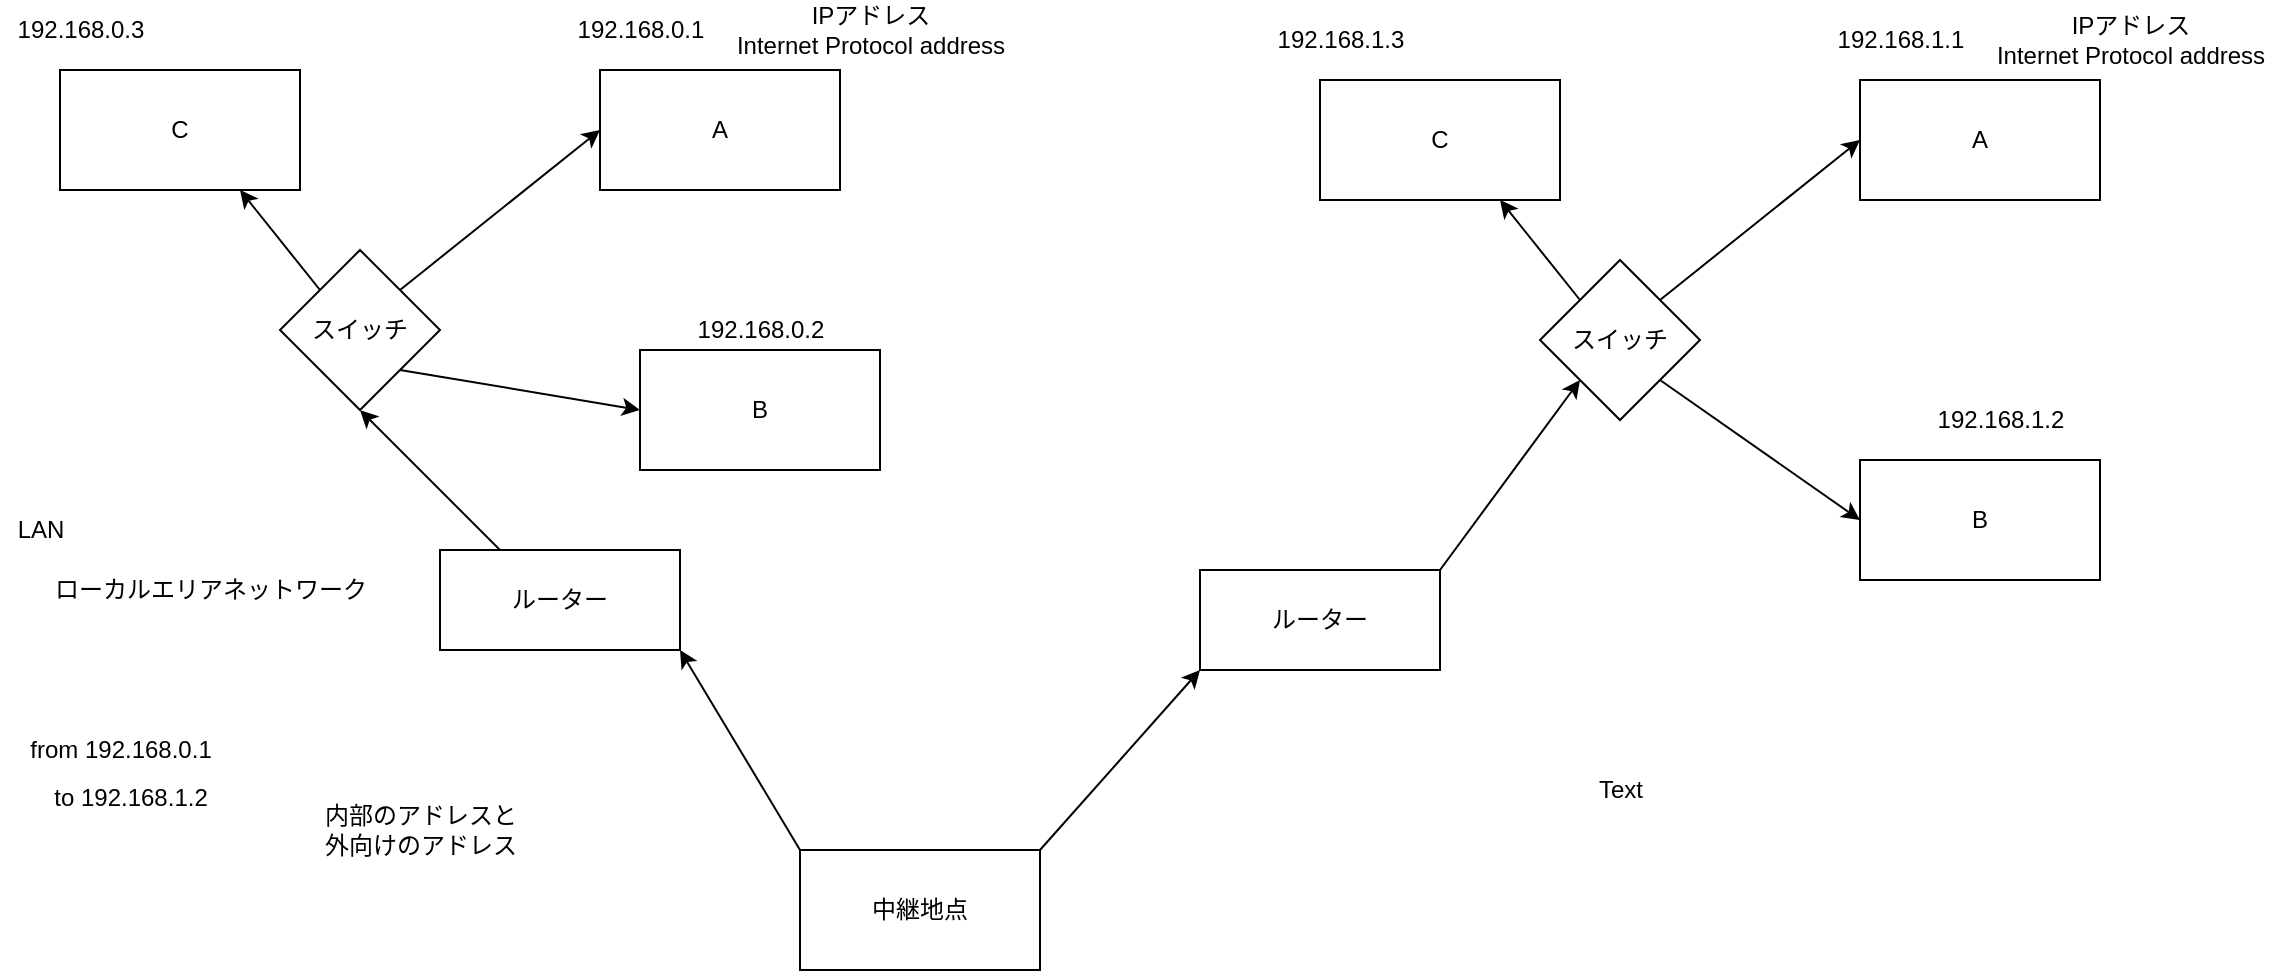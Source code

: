 <mxfile>
    <diagram id="IwELg7WgYm3GTRIDJ-Fi" name="ページ1">
        <mxGraphModel dx="1102" dy="814" grid="1" gridSize="10" guides="1" tooltips="1" connect="1" arrows="1" fold="1" page="1" pageScale="1" pageWidth="1169" pageHeight="827" math="0" shadow="0">
            <root>
                <mxCell id="0"/>
                <mxCell id="1" parent="0"/>
                <mxCell id="3" value="C&lt;br&gt;" style="whiteSpace=wrap;html=1;" vertex="1" parent="1">
                    <mxGeometry x="30" y="40" width="120" height="60" as="geometry"/>
                </mxCell>
                <mxCell id="4" value="A" style="whiteSpace=wrap;html=1;" vertex="1" parent="1">
                    <mxGeometry x="300" y="40" width="120" height="60" as="geometry"/>
                </mxCell>
                <mxCell id="5" value="B" style="whiteSpace=wrap;html=1;" vertex="1" parent="1">
                    <mxGeometry x="320" y="180" width="120" height="60" as="geometry"/>
                </mxCell>
                <mxCell id="8" value="192.168.0.1" style="text;html=1;align=center;verticalAlign=middle;resizable=0;points=[];autosize=1;strokeColor=none;" vertex="1" parent="1">
                    <mxGeometry x="280" y="10" width="80" height="20" as="geometry"/>
                </mxCell>
                <mxCell id="9" value="IPアドレス&lt;br&gt;Internet Protocol address" style="text;html=1;align=center;verticalAlign=middle;resizable=0;points=[];autosize=1;strokeColor=none;" vertex="1" parent="1">
                    <mxGeometry x="360" y="5" width="150" height="30" as="geometry"/>
                </mxCell>
                <mxCell id="12" style="edgeStyle=none;html=1;exitX=0;exitY=0;exitDx=0;exitDy=0;entryX=0.75;entryY=1;entryDx=0;entryDy=0;" edge="1" parent="1" source="10" target="3">
                    <mxGeometry relative="1" as="geometry"/>
                </mxCell>
                <mxCell id="13" style="edgeStyle=none;html=1;exitX=1;exitY=0;exitDx=0;exitDy=0;entryX=0;entryY=0.5;entryDx=0;entryDy=0;" edge="1" parent="1" source="10" target="4">
                    <mxGeometry relative="1" as="geometry"/>
                </mxCell>
                <mxCell id="14" style="edgeStyle=none;html=1;exitX=1;exitY=1;exitDx=0;exitDy=0;entryX=0;entryY=0.5;entryDx=0;entryDy=0;" edge="1" parent="1" source="10" target="5">
                    <mxGeometry relative="1" as="geometry"/>
                </mxCell>
                <mxCell id="10" value="スイッチ" style="rhombus;whiteSpace=wrap;html=1;" vertex="1" parent="1">
                    <mxGeometry x="140" y="130" width="80" height="80" as="geometry"/>
                </mxCell>
                <mxCell id="11" value="192.168.0.3" style="text;html=1;align=center;verticalAlign=middle;resizable=0;points=[];autosize=1;strokeColor=none;" vertex="1" parent="1">
                    <mxGeometry y="10" width="80" height="20" as="geometry"/>
                </mxCell>
                <mxCell id="15" value="192.168.0.2" style="text;html=1;align=center;verticalAlign=middle;resizable=0;points=[];autosize=1;strokeColor=none;" vertex="1" parent="1">
                    <mxGeometry x="340" y="160" width="80" height="20" as="geometry"/>
                </mxCell>
                <mxCell id="16" value="LAN" style="text;html=1;align=center;verticalAlign=middle;resizable=0;points=[];autosize=1;strokeColor=none;" vertex="1" parent="1">
                    <mxGeometry y="260" width="40" height="20" as="geometry"/>
                </mxCell>
                <mxCell id="17" value="ローカルエリアネットワーク" style="text;html=1;align=center;verticalAlign=middle;resizable=0;points=[];autosize=1;strokeColor=none;" vertex="1" parent="1">
                    <mxGeometry x="20" y="290" width="170" height="20" as="geometry"/>
                </mxCell>
                <mxCell id="18" value="C&lt;br&gt;" style="whiteSpace=wrap;html=1;" vertex="1" parent="1">
                    <mxGeometry x="660" y="45" width="120" height="60" as="geometry"/>
                </mxCell>
                <mxCell id="19" value="A" style="whiteSpace=wrap;html=1;" vertex="1" parent="1">
                    <mxGeometry x="930" y="45" width="120" height="60" as="geometry"/>
                </mxCell>
                <mxCell id="20" value="B" style="whiteSpace=wrap;html=1;" vertex="1" parent="1">
                    <mxGeometry x="930" y="235" width="120" height="60" as="geometry"/>
                </mxCell>
                <mxCell id="21" value="192.168.1.1" style="text;html=1;align=center;verticalAlign=middle;resizable=0;points=[];autosize=1;strokeColor=none;" vertex="1" parent="1">
                    <mxGeometry x="910" y="15" width="80" height="20" as="geometry"/>
                </mxCell>
                <mxCell id="22" value="IPアドレス&lt;br&gt;Internet Protocol address" style="text;html=1;align=center;verticalAlign=middle;resizable=0;points=[];autosize=1;strokeColor=none;" vertex="1" parent="1">
                    <mxGeometry x="990" y="10" width="150" height="30" as="geometry"/>
                </mxCell>
                <mxCell id="23" style="edgeStyle=none;html=1;exitX=0;exitY=0;exitDx=0;exitDy=0;entryX=0.75;entryY=1;entryDx=0;entryDy=0;" edge="1" source="26" target="18" parent="1">
                    <mxGeometry relative="1" as="geometry"/>
                </mxCell>
                <mxCell id="24" style="edgeStyle=none;html=1;exitX=1;exitY=0;exitDx=0;exitDy=0;entryX=0;entryY=0.5;entryDx=0;entryDy=0;" edge="1" source="26" target="19" parent="1">
                    <mxGeometry relative="1" as="geometry"/>
                </mxCell>
                <mxCell id="25" style="edgeStyle=none;html=1;exitX=1;exitY=1;exitDx=0;exitDy=0;entryX=0;entryY=0.5;entryDx=0;entryDy=0;" edge="1" source="26" target="20" parent="1">
                    <mxGeometry relative="1" as="geometry"/>
                </mxCell>
                <mxCell id="26" value="スイッチ" style="rhombus;whiteSpace=wrap;html=1;" vertex="1" parent="1">
                    <mxGeometry x="770" y="135" width="80" height="80" as="geometry"/>
                </mxCell>
                <mxCell id="27" value="192.168.1.3" style="text;html=1;align=center;verticalAlign=middle;resizable=0;points=[];autosize=1;strokeColor=none;" vertex="1" parent="1">
                    <mxGeometry x="630" y="15" width="80" height="20" as="geometry"/>
                </mxCell>
                <mxCell id="28" value="192.168.1.2" style="text;html=1;align=center;verticalAlign=middle;resizable=0;points=[];autosize=1;strokeColor=none;" vertex="1" parent="1">
                    <mxGeometry x="960" y="205" width="80" height="20" as="geometry"/>
                </mxCell>
                <mxCell id="32" style="edgeStyle=none;html=1;exitX=0.25;exitY=0;exitDx=0;exitDy=0;entryX=0.5;entryY=1;entryDx=0;entryDy=0;" edge="1" parent="1" source="31" target="10">
                    <mxGeometry relative="1" as="geometry"/>
                </mxCell>
                <mxCell id="31" value="ルーター" style="whiteSpace=wrap;html=1;" vertex="1" parent="1">
                    <mxGeometry x="220" y="280" width="120" height="50" as="geometry"/>
                </mxCell>
                <mxCell id="34" style="edgeStyle=none;html=1;exitX=1;exitY=0;exitDx=0;exitDy=0;entryX=0;entryY=1;entryDx=0;entryDy=0;" edge="1" parent="1" source="33" target="26">
                    <mxGeometry relative="1" as="geometry"/>
                </mxCell>
                <mxCell id="33" value="ルーター" style="whiteSpace=wrap;html=1;" vertex="1" parent="1">
                    <mxGeometry x="600" y="290" width="120" height="50" as="geometry"/>
                </mxCell>
                <mxCell id="36" style="edgeStyle=none;html=1;exitX=1;exitY=0;exitDx=0;exitDy=0;entryX=0;entryY=1;entryDx=0;entryDy=0;" edge="1" parent="1" source="35" target="33">
                    <mxGeometry relative="1" as="geometry"/>
                </mxCell>
                <mxCell id="37" style="edgeStyle=none;html=1;exitX=0;exitY=0;exitDx=0;exitDy=0;entryX=1;entryY=1;entryDx=0;entryDy=0;" edge="1" parent="1" source="35" target="31">
                    <mxGeometry relative="1" as="geometry"/>
                </mxCell>
                <mxCell id="35" value="中継地点" style="whiteSpace=wrap;html=1;" vertex="1" parent="1">
                    <mxGeometry x="400" y="430" width="120" height="60" as="geometry"/>
                </mxCell>
                <mxCell id="38" value="from 192.168.0.1" style="text;html=1;align=center;verticalAlign=middle;resizable=0;points=[];autosize=1;strokeColor=none;" vertex="1" parent="1">
                    <mxGeometry x="5" y="370" width="110" height="20" as="geometry"/>
                </mxCell>
                <mxCell id="39" value="to 192.168.1.2" style="text;html=1;align=center;verticalAlign=middle;resizable=0;points=[];autosize=1;strokeColor=none;" vertex="1" parent="1">
                    <mxGeometry x="20" y="394" width="90" height="20" as="geometry"/>
                </mxCell>
                <mxCell id="40" value="内部のアドレスと&lt;br&gt;外向けのアドレス" style="text;html=1;align=center;verticalAlign=middle;resizable=0;points=[];autosize=1;strokeColor=none;" vertex="1" parent="1">
                    <mxGeometry x="155" y="405" width="110" height="30" as="geometry"/>
                </mxCell>
                <mxCell id="41" value="Text" style="text;html=1;align=center;verticalAlign=middle;resizable=0;points=[];autosize=1;strokeColor=none;" vertex="1" parent="1">
                    <mxGeometry x="790" y="390" width="40" height="20" as="geometry"/>
                </mxCell>
            </root>
        </mxGraphModel>
    </diagram>
</mxfile>